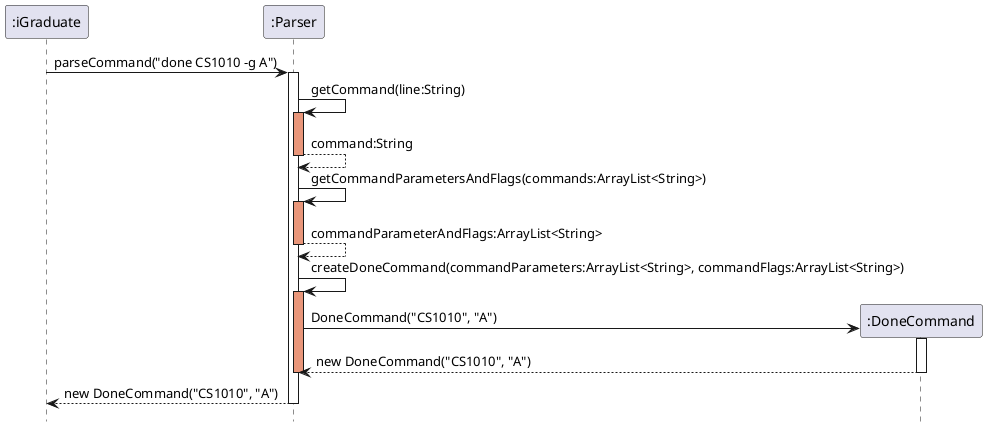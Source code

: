 @startuml
hide footbox

participant ":iGraduate" as iGraduate
participant ":Parser" as Parser
participant ":DoneCommand" as DoneCommand

iGraduate -> Parser: parseCommand("done CS1010 -g A")
activate Parser

Parser -> Parser: getCommand(line:String)
activate Parser #DarkSalmon
return command:String

Parser -> Parser: getCommandParametersAndFlags(commands:ArrayList<String>)
activate Parser #DarkSalmon
return commandParameterAndFlags:ArrayList<String>

Parser -> Parser: createDoneCommand(commandParameters:ArrayList<String>, commandFlags:ArrayList<String>)
activate Parser #DarkSalmon

create DoneCommand
Parser -> DoneCommand: DoneCommand("CS1010", "A")
activate DoneCommand
DoneCommand --> Parser: new DoneCommand("CS1010", "A")
deactivate DoneCommand
deactivate Parser
Parser --> iGraduate: new DoneCommand("CS1010", "A")

deactivate Parser

@enduml